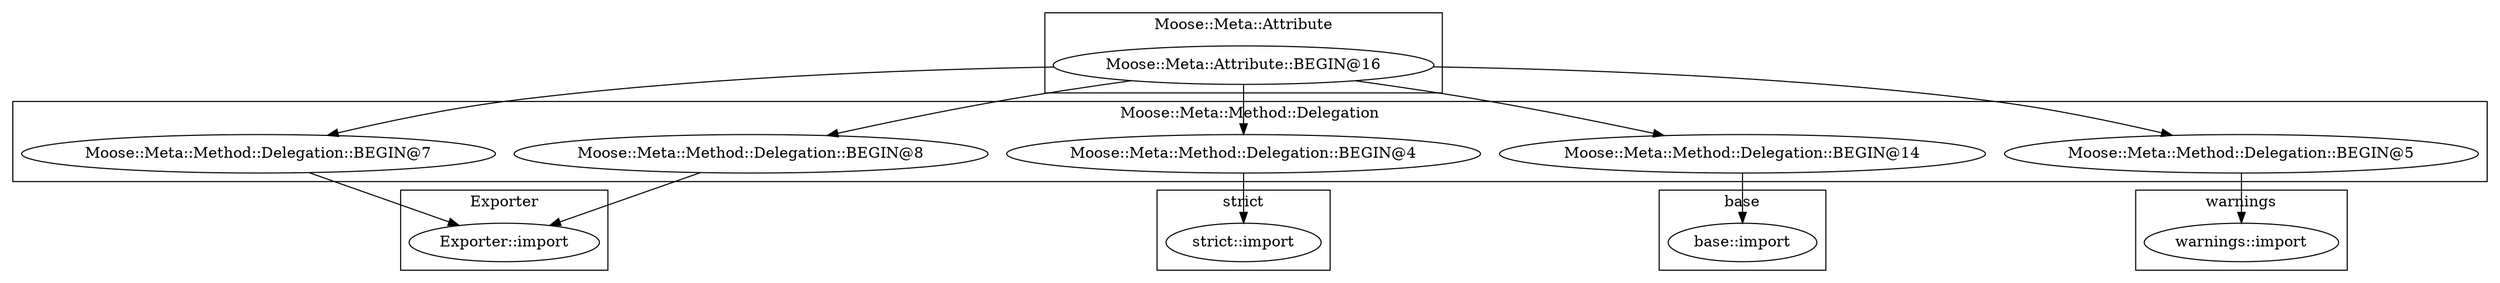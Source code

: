 digraph {
graph [overlap=false]
subgraph cluster_warnings {
	label="warnings";
	"warnings::import";
}
subgraph cluster_base {
	label="base";
	"base::import";
}
subgraph cluster_strict {
	label="strict";
	"strict::import";
}
subgraph cluster_Exporter {
	label="Exporter";
	"Exporter::import";
}
subgraph cluster_Moose_Meta_Attribute {
	label="Moose::Meta::Attribute";
	"Moose::Meta::Attribute::BEGIN@16";
}
subgraph cluster_Moose_Meta_Method_Delegation {
	label="Moose::Meta::Method::Delegation";
	"Moose::Meta::Method::Delegation::BEGIN@8";
	"Moose::Meta::Method::Delegation::BEGIN@7";
	"Moose::Meta::Method::Delegation::BEGIN@4";
	"Moose::Meta::Method::Delegation::BEGIN@14";
	"Moose::Meta::Method::Delegation::BEGIN@5";
}
"Moose::Meta::Attribute::BEGIN@16" -> "Moose::Meta::Method::Delegation::BEGIN@4";
"Moose::Meta::Attribute::BEGIN@16" -> "Moose::Meta::Method::Delegation::BEGIN@8";
"Moose::Meta::Method::Delegation::BEGIN@8" -> "Exporter::import";
"Moose::Meta::Method::Delegation::BEGIN@7" -> "Exporter::import";
"Moose::Meta::Attribute::BEGIN@16" -> "Moose::Meta::Method::Delegation::BEGIN@5";
"Moose::Meta::Attribute::BEGIN@16" -> "Moose::Meta::Method::Delegation::BEGIN@7";
"Moose::Meta::Method::Delegation::BEGIN@14" -> "base::import";
"Moose::Meta::Method::Delegation::BEGIN@5" -> "warnings::import";
"Moose::Meta::Attribute::BEGIN@16" -> "Moose::Meta::Method::Delegation::BEGIN@14";
"Moose::Meta::Method::Delegation::BEGIN@4" -> "strict::import";
}
